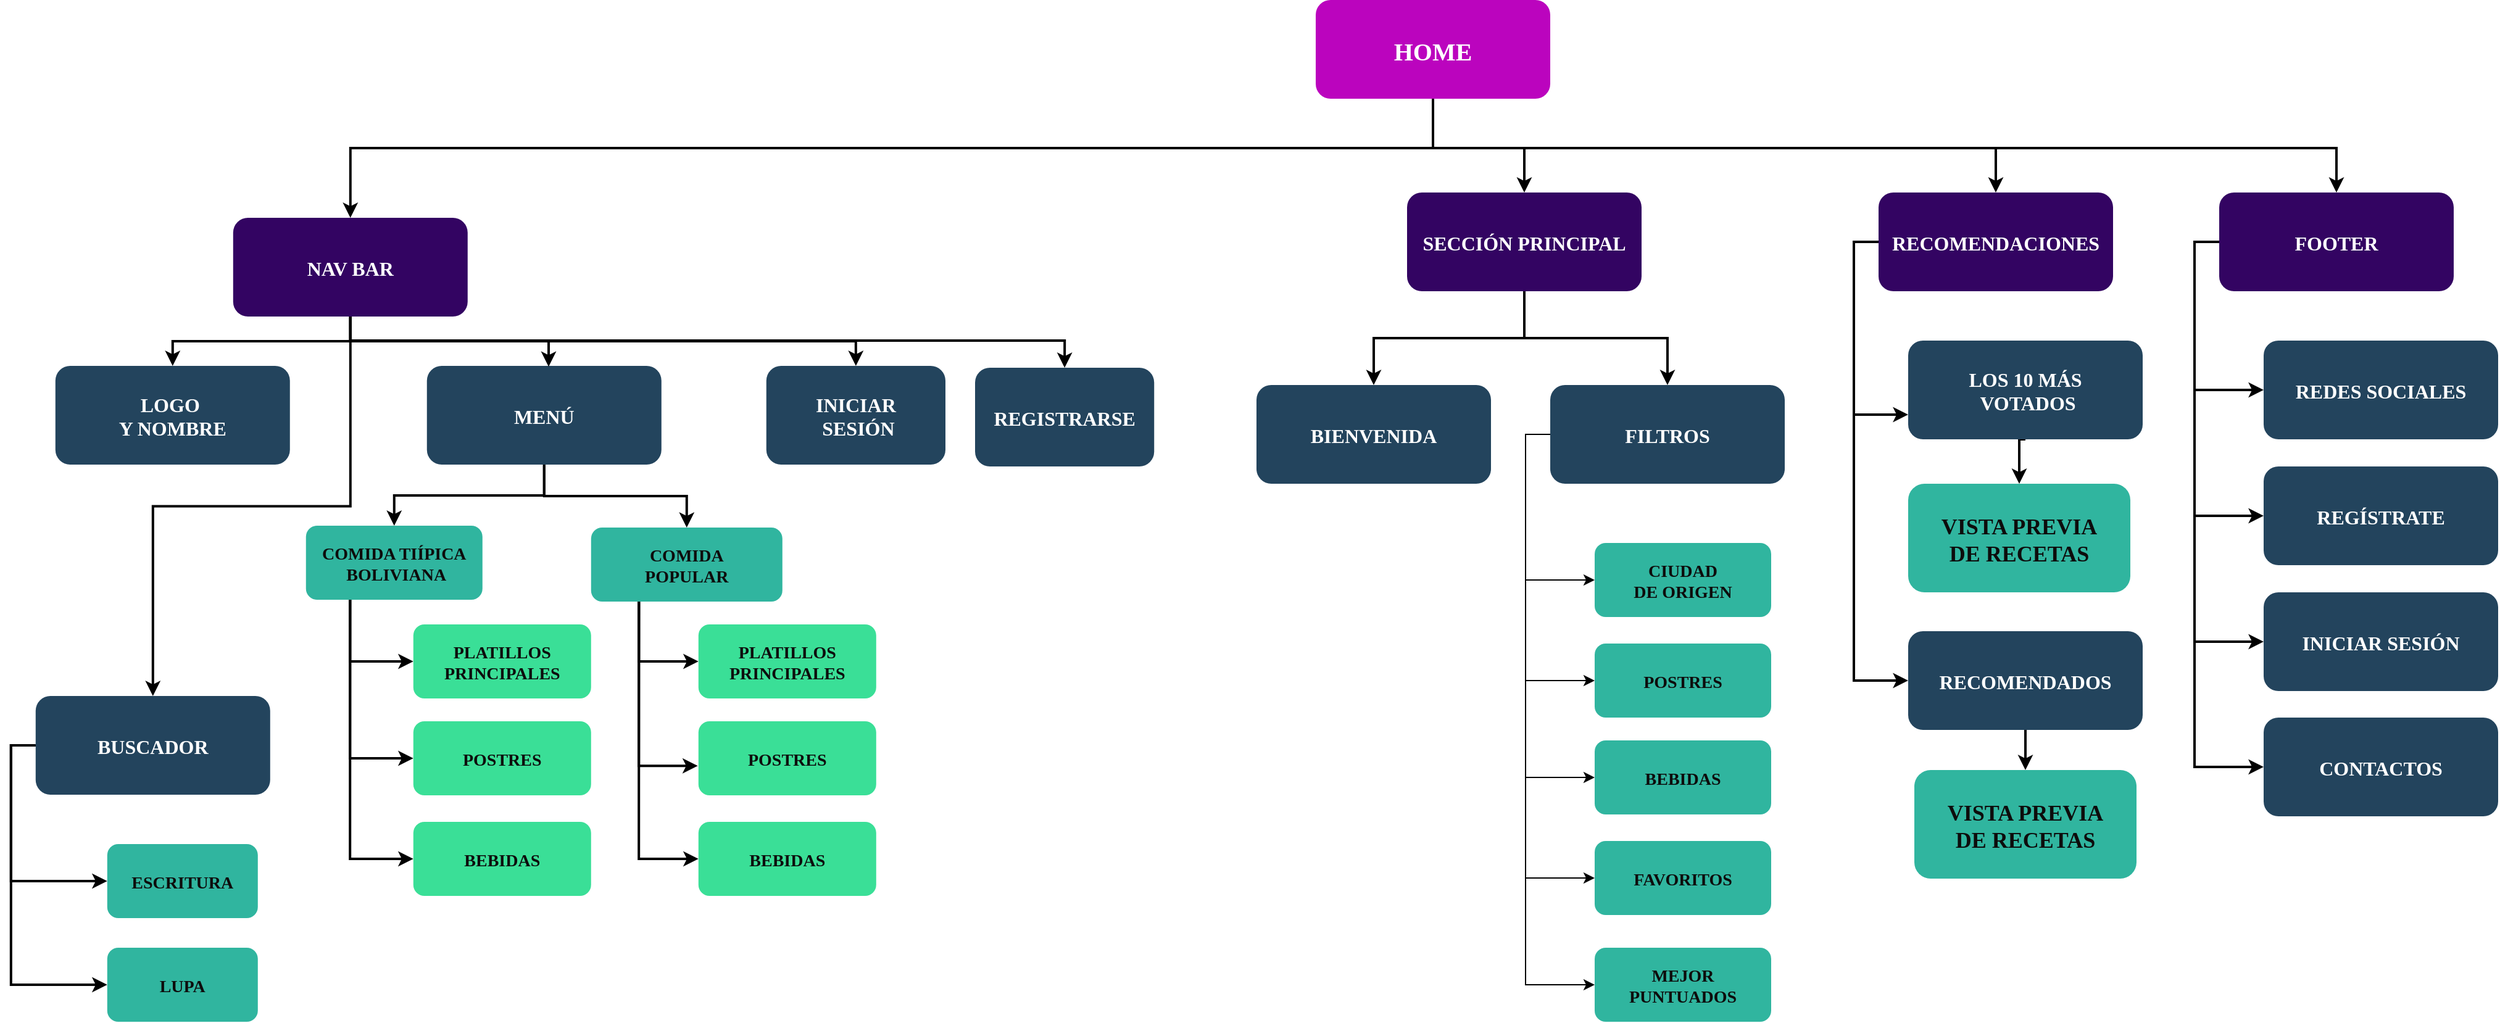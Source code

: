 <mxfile version="21.3.2" type="device">
  <diagram name="Page-1" id="2c0d36ab-eaac-3732-788b-9136903baeff">
    <mxGraphModel dx="1474" dy="706" grid="1" gridSize="12" guides="1" tooltips="1" connect="1" arrows="1" fold="1" page="1" pageScale="1.5" pageWidth="1100" pageHeight="850" background="none" math="0" shadow="0">
      <root>
        <mxCell id="0" />
        <mxCell id="1" parent="0" />
        <mxCell id="QR0ivHQlxb2oy8krCvoN-191" style="edgeStyle=orthogonalEdgeStyle;rounded=0;orthogonalLoop=1;jettySize=auto;html=1;exitX=0.5;exitY=1;exitDx=0;exitDy=0;entryX=0.5;entryY=0;entryDx=0;entryDy=0;strokeWidth=2;" parent="1" source="2" target="QR0ivHQlxb2oy8krCvoN-176" edge="1">
          <mxGeometry relative="1" as="geometry">
            <Array as="points">
              <mxPoint x="1175" y="300" />
              <mxPoint x="1631" y="300" />
            </Array>
          </mxGeometry>
        </mxCell>
        <mxCell id="QR0ivHQlxb2oy8krCvoN-192" style="edgeStyle=orthogonalEdgeStyle;rounded=0;orthogonalLoop=1;jettySize=auto;html=1;exitX=0.5;exitY=1;exitDx=0;exitDy=0;entryX=0.5;entryY=0;entryDx=0;entryDy=0;strokeWidth=2;" parent="1" source="2" target="QR0ivHQlxb2oy8krCvoN-178" edge="1">
          <mxGeometry relative="1" as="geometry">
            <Array as="points">
              <mxPoint x="1175" y="300" />
              <mxPoint x="1907" y="300" />
            </Array>
          </mxGeometry>
        </mxCell>
        <mxCell id="QR0ivHQlxb2oy8krCvoN-199" style="edgeStyle=orthogonalEdgeStyle;rounded=0;orthogonalLoop=1;jettySize=auto;html=1;exitX=0.5;exitY=1;exitDx=0;exitDy=0;entryX=0.5;entryY=0;entryDx=0;entryDy=0;strokeWidth=2;" parent="1" source="2" target="QR0ivHQlxb2oy8krCvoN-148" edge="1">
          <mxGeometry relative="1" as="geometry">
            <Array as="points">
              <mxPoint x="1175" y="300" />
              <mxPoint x="298" y="300" />
            </Array>
          </mxGeometry>
        </mxCell>
        <mxCell id="2" value="HOME" style="rounded=1;fillColor=#bb04be;gradientColor=none;strokeColor=none;fontColor=#FFFFFF;fontStyle=1;fontFamily=Tahoma;fontSize=20;" parent="1" vertex="1">
          <mxGeometry x="1080" y="180" width="190" height="80" as="geometry" />
        </mxCell>
        <mxCell id="9" value="" style="edgeStyle=elbowEdgeStyle;elbow=vertical;strokeWidth=2;rounded=0;entryX=0.5;entryY=0;entryDx=0;entryDy=0;" parent="1" source="2" target="QR0ivHQlxb2oy8krCvoN-166" edge="1">
          <mxGeometry x="337" y="215.5" width="100" height="100" as="geometry">
            <mxPoint x="337" y="315.5" as="sourcePoint" />
            <mxPoint x="1457" y="335.5" as="targetPoint" />
            <Array as="points">
              <mxPoint x="1175" y="300" />
              <mxPoint x="1212" y="274" />
            </Array>
          </mxGeometry>
        </mxCell>
        <mxCell id="QR0ivHQlxb2oy8krCvoN-147" style="edgeStyle=orthogonalEdgeStyle;rounded=0;orthogonalLoop=1;jettySize=auto;html=1;exitX=0.5;exitY=1;exitDx=0;exitDy=0;entryX=0.5;entryY=0;entryDx=0;entryDy=0;strokeWidth=2;" parent="1" source="13" target="QR0ivHQlxb2oy8krCvoN-137" edge="1">
          <mxGeometry relative="1" as="geometry" />
        </mxCell>
        <mxCell id="13" value="MENÚ" style="rounded=1;fillColor=#23445D;gradientColor=none;strokeColor=none;fontColor=#FFFFFF;fontStyle=1;fontFamily=Tahoma;fontSize=16;" parent="1" vertex="1">
          <mxGeometry x="359.89" y="476.5" width="190" height="80" as="geometry" />
        </mxCell>
        <mxCell id="QR0ivHQlxb2oy8krCvoN-134" style="edgeStyle=orthogonalEdgeStyle;rounded=0;orthogonalLoop=1;jettySize=auto;html=1;exitX=0.25;exitY=1;exitDx=0;exitDy=0;entryX=0;entryY=0.5;entryDx=0;entryDy=0;strokeWidth=2;" parent="1" source="14" target="15" edge="1">
          <mxGeometry relative="1" as="geometry" />
        </mxCell>
        <mxCell id="QR0ivHQlxb2oy8krCvoN-135" style="edgeStyle=orthogonalEdgeStyle;rounded=0;orthogonalLoop=1;jettySize=auto;html=1;exitX=0.25;exitY=1;exitDx=0;exitDy=0;entryX=0;entryY=0.5;entryDx=0;entryDy=0;strokeWidth=2;" parent="1" source="14" target="QR0ivHQlxb2oy8krCvoN-126" edge="1">
          <mxGeometry relative="1" as="geometry" />
        </mxCell>
        <mxCell id="QR0ivHQlxb2oy8krCvoN-136" style="edgeStyle=orthogonalEdgeStyle;rounded=0;orthogonalLoop=1;jettySize=auto;html=1;exitX=0.25;exitY=1;exitDx=0;exitDy=0;entryX=0;entryY=0.5;entryDx=0;entryDy=0;strokeWidth=2;" parent="1" source="14" target="QR0ivHQlxb2oy8krCvoN-131" edge="1">
          <mxGeometry relative="1" as="geometry" />
        </mxCell>
        <mxCell id="14" value="COMIDA TIÍPICA&#xa; BOLIVIANA" style="rounded=1;fillColor=#30b59f;gradientColor=none;strokeColor=none;fontColor=#0d0c0c;fontStyle=1;fontFamily=Tahoma;fontSize=14;" parent="1" vertex="1">
          <mxGeometry x="261.89" y="606" width="143" height="60" as="geometry" />
        </mxCell>
        <mxCell id="15" value="PLATILLOS &#xa;PRINCIPALES" style="rounded=1;fillColor=#3adf97;gradientColor=none;strokeColor=none;fontColor=#0d0d0d;fontStyle=1;fontFamily=Tahoma;fontSize=14" parent="1" vertex="1">
          <mxGeometry x="348.89" y="686" width="144" height="60" as="geometry" />
        </mxCell>
        <mxCell id="62" value="" style="edgeStyle=elbowEdgeStyle;elbow=vertical;strokeWidth=2;rounded=0" parent="1" source="13" target="14" edge="1">
          <mxGeometry x="141.39" y="276.5" width="100" height="100" as="geometry">
            <mxPoint x="141.39" y="376.5" as="sourcePoint" />
            <mxPoint x="241.39" y="276.5" as="targetPoint" />
          </mxGeometry>
        </mxCell>
        <mxCell id="QR0ivHQlxb2oy8krCvoN-126" value="POSTRES" style="rounded=1;fillColor=#3adf97;gradientColor=none;strokeColor=none;fontColor=#0d0d0d;fontStyle=1;fontFamily=Tahoma;fontSize=14" parent="1" vertex="1">
          <mxGeometry x="348.89" y="764.5" width="144" height="60" as="geometry" />
        </mxCell>
        <mxCell id="QR0ivHQlxb2oy8krCvoN-131" value="BEBIDAS" style="rounded=1;fillColor=#3adf97;gradientColor=none;strokeColor=none;fontColor=#0d0d0d;fontStyle=1;fontFamily=Tahoma;fontSize=14" parent="1" vertex="1">
          <mxGeometry x="348.89" y="846" width="144" height="60" as="geometry" />
        </mxCell>
        <mxCell id="QR0ivHQlxb2oy8krCvoN-144" value="&lt;br&gt;" style="edgeStyle=orthogonalEdgeStyle;rounded=0;orthogonalLoop=1;jettySize=auto;html=1;exitX=0.25;exitY=1;exitDx=0;exitDy=0;entryX=0;entryY=0.5;entryDx=0;entryDy=0;strokeWidth=2;" parent="1" source="QR0ivHQlxb2oy8krCvoN-137" target="QR0ivHQlxb2oy8krCvoN-138" edge="1">
          <mxGeometry relative="1" as="geometry" />
        </mxCell>
        <mxCell id="QR0ivHQlxb2oy8krCvoN-145" style="edgeStyle=orthogonalEdgeStyle;rounded=0;orthogonalLoop=1;jettySize=auto;html=1;exitX=0.25;exitY=1;exitDx=0;exitDy=0;entryX=-0.004;entryY=0.602;entryDx=0;entryDy=0;entryPerimeter=0;strokeWidth=2;" parent="1" source="QR0ivHQlxb2oy8krCvoN-137" target="QR0ivHQlxb2oy8krCvoN-139" edge="1">
          <mxGeometry relative="1" as="geometry" />
        </mxCell>
        <mxCell id="QR0ivHQlxb2oy8krCvoN-146" style="edgeStyle=orthogonalEdgeStyle;rounded=0;orthogonalLoop=1;jettySize=auto;html=1;exitX=0.25;exitY=1;exitDx=0;exitDy=0;entryX=0;entryY=0.5;entryDx=0;entryDy=0;strokeWidth=2;" parent="1" source="QR0ivHQlxb2oy8krCvoN-137" target="QR0ivHQlxb2oy8krCvoN-140" edge="1">
          <mxGeometry relative="1" as="geometry" />
        </mxCell>
        <mxCell id="QR0ivHQlxb2oy8krCvoN-137" value="COMIDA &#xa;POPULAR" style="rounded=1;fillColor=#30b59f;gradientColor=none;strokeColor=none;fontColor=#0d0c0c;fontStyle=1;fontFamily=Tahoma;fontSize=14;" parent="1" vertex="1">
          <mxGeometry x="492.89" y="607.5" width="155" height="60" as="geometry" />
        </mxCell>
        <mxCell id="QR0ivHQlxb2oy8krCvoN-138" value="PLATILLOS &#xa;PRINCIPALES" style="rounded=1;fillColor=#3adf97;gradientColor=none;strokeColor=none;fontColor=#0d0d0d;fontStyle=1;fontFamily=Tahoma;fontSize=14" parent="1" vertex="1">
          <mxGeometry x="579.89" y="686" width="144" height="60" as="geometry" />
        </mxCell>
        <mxCell id="QR0ivHQlxb2oy8krCvoN-139" value="POSTRES" style="rounded=1;fillColor=#3adf97;gradientColor=none;strokeColor=none;fontColor=#0d0d0d;fontStyle=1;fontFamily=Tahoma;fontSize=14" parent="1" vertex="1">
          <mxGeometry x="579.89" y="764.5" width="144" height="60" as="geometry" />
        </mxCell>
        <mxCell id="QR0ivHQlxb2oy8krCvoN-140" value="BEBIDAS" style="rounded=1;fillColor=#3adf97;gradientColor=none;strokeColor=none;fontColor=#0d0d0d;fontStyle=1;fontFamily=Tahoma;fontSize=14" parent="1" vertex="1">
          <mxGeometry x="579.89" y="846" width="144" height="60" as="geometry" />
        </mxCell>
        <mxCell id="QR0ivHQlxb2oy8krCvoN-153" style="edgeStyle=orthogonalEdgeStyle;rounded=0;orthogonalLoop=1;jettySize=auto;html=1;exitX=0.5;exitY=1;exitDx=0;exitDy=0;entryX=0.5;entryY=0;entryDx=0;entryDy=0;strokeWidth=2;" parent="1" source="QR0ivHQlxb2oy8krCvoN-148" target="QR0ivHQlxb2oy8krCvoN-151" edge="1">
          <mxGeometry relative="1" as="geometry" />
        </mxCell>
        <mxCell id="QR0ivHQlxb2oy8krCvoN-154" style="edgeStyle=orthogonalEdgeStyle;rounded=0;orthogonalLoop=1;jettySize=auto;html=1;exitX=0.5;exitY=1;exitDx=0;exitDy=0;entryX=0.5;entryY=0;entryDx=0;entryDy=0;strokeWidth=2;" parent="1" source="QR0ivHQlxb2oy8krCvoN-148" target="QR0ivHQlxb2oy8krCvoN-152" edge="1">
          <mxGeometry relative="1" as="geometry" />
        </mxCell>
        <mxCell id="QR0ivHQlxb2oy8krCvoN-196" style="edgeStyle=orthogonalEdgeStyle;rounded=0;orthogonalLoop=1;jettySize=auto;html=1;exitX=0.5;exitY=1;exitDx=0;exitDy=0;entryX=0.5;entryY=0;entryDx=0;entryDy=0;strokeWidth=2;" parent="1" source="QR0ivHQlxb2oy8krCvoN-148" target="QR0ivHQlxb2oy8krCvoN-195" edge="1">
          <mxGeometry relative="1" as="geometry" />
        </mxCell>
        <mxCell id="QR0ivHQlxb2oy8krCvoN-203" style="edgeStyle=orthogonalEdgeStyle;rounded=0;orthogonalLoop=1;jettySize=auto;html=1;exitX=0.5;exitY=1;exitDx=0;exitDy=0;entryX=0.5;entryY=0;entryDx=0;entryDy=0;strokeWidth=2;" parent="1" source="QR0ivHQlxb2oy8krCvoN-148" target="QR0ivHQlxb2oy8krCvoN-200" edge="1">
          <mxGeometry relative="1" as="geometry">
            <Array as="points">
              <mxPoint x="298" y="456" />
              <mxPoint x="877" y="456" />
            </Array>
          </mxGeometry>
        </mxCell>
        <mxCell id="QR0ivHQlxb2oy8krCvoN-148" value="NAV BAR" style="rounded=1;fillColor=#330462;gradientColor=none;strokeColor=none;fontColor=#FFFFFF;fontStyle=1;fontFamily=Tahoma;fontSize=16;" parent="1" vertex="1">
          <mxGeometry x="202.89" y="356.5" width="190" height="80" as="geometry" />
        </mxCell>
        <mxCell id="QR0ivHQlxb2oy8krCvoN-151" value="LOGO &#xa;Y NOMBRE" style="rounded=1;fillColor=#23445D;gradientColor=none;strokeColor=none;fontColor=#FFFFFF;fontStyle=1;fontFamily=Tahoma;fontSize=16;" parent="1" vertex="1">
          <mxGeometry x="58.89" y="476.5" width="190" height="80" as="geometry" />
        </mxCell>
        <mxCell id="QR0ivHQlxb2oy8krCvoN-156" style="edgeStyle=orthogonalEdgeStyle;rounded=0;orthogonalLoop=1;jettySize=auto;html=1;exitX=0;exitY=0.5;exitDx=0;exitDy=0;entryX=0;entryY=0.5;entryDx=0;entryDy=0;strokeWidth=2;" parent="1" source="QR0ivHQlxb2oy8krCvoN-152" target="QR0ivHQlxb2oy8krCvoN-155" edge="1">
          <mxGeometry relative="1" as="geometry" />
        </mxCell>
        <mxCell id="QR0ivHQlxb2oy8krCvoN-158" style="edgeStyle=orthogonalEdgeStyle;rounded=0;orthogonalLoop=1;jettySize=auto;html=1;exitX=0;exitY=0.5;exitDx=0;exitDy=0;entryX=0;entryY=0.5;entryDx=0;entryDy=0;strokeWidth=2;" parent="1" source="QR0ivHQlxb2oy8krCvoN-152" target="QR0ivHQlxb2oy8krCvoN-157" edge="1">
          <mxGeometry relative="1" as="geometry" />
        </mxCell>
        <mxCell id="QR0ivHQlxb2oy8krCvoN-152" value="BUSCADOR" style="rounded=1;fillColor=#23445D;gradientColor=none;strokeColor=none;fontColor=#FFFFFF;fontStyle=1;fontFamily=Tahoma;fontSize=16;" parent="1" vertex="1">
          <mxGeometry x="42.89" y="744" width="190" height="80" as="geometry" />
        </mxCell>
        <mxCell id="QR0ivHQlxb2oy8krCvoN-155" value="ESCRITURA" style="rounded=1;fillColor=#30b59f;gradientColor=none;strokeColor=none;fontColor=#0d0c0c;fontStyle=1;fontFamily=Tahoma;fontSize=14;" parent="1" vertex="1">
          <mxGeometry x="100.89" y="864" width="122" height="60" as="geometry" />
        </mxCell>
        <mxCell id="QR0ivHQlxb2oy8krCvoN-157" value="LUPA" style="rounded=1;fillColor=#30b59f;gradientColor=none;strokeColor=none;fontColor=#0d0c0c;fontStyle=1;fontFamily=Tahoma;fontSize=14;" parent="1" vertex="1">
          <mxGeometry x="100.89" y="948" width="122" height="60" as="geometry" />
        </mxCell>
        <mxCell id="QR0ivHQlxb2oy8krCvoN-169" style="edgeStyle=orthogonalEdgeStyle;rounded=0;orthogonalLoop=1;jettySize=auto;html=1;exitX=0;exitY=0.5;exitDx=0;exitDy=0;entryX=0;entryY=0.5;entryDx=0;entryDy=0;" parent="1" source="QR0ivHQlxb2oy8krCvoN-159" target="QR0ivHQlxb2oy8krCvoN-161" edge="1">
          <mxGeometry relative="1" as="geometry" />
        </mxCell>
        <mxCell id="QR0ivHQlxb2oy8krCvoN-170" style="edgeStyle=orthogonalEdgeStyle;rounded=0;orthogonalLoop=1;jettySize=auto;html=1;exitX=0;exitY=0.5;exitDx=0;exitDy=0;entryX=0;entryY=0.5;entryDx=0;entryDy=0;" parent="1" source="QR0ivHQlxb2oy8krCvoN-159" target="QR0ivHQlxb2oy8krCvoN-164" edge="1">
          <mxGeometry relative="1" as="geometry" />
        </mxCell>
        <mxCell id="QR0ivHQlxb2oy8krCvoN-171" style="edgeStyle=orthogonalEdgeStyle;rounded=0;orthogonalLoop=1;jettySize=auto;html=1;exitX=0;exitY=0.5;exitDx=0;exitDy=0;entryX=0;entryY=0.5;entryDx=0;entryDy=0;" parent="1" source="QR0ivHQlxb2oy8krCvoN-159" target="QR0ivHQlxb2oy8krCvoN-163" edge="1">
          <mxGeometry relative="1" as="geometry" />
        </mxCell>
        <mxCell id="QR0ivHQlxb2oy8krCvoN-172" style="edgeStyle=orthogonalEdgeStyle;rounded=0;orthogonalLoop=1;jettySize=auto;html=1;exitX=0;exitY=0.5;exitDx=0;exitDy=0;entryX=0;entryY=0.5;entryDx=0;entryDy=0;" parent="1" source="QR0ivHQlxb2oy8krCvoN-159" target="QR0ivHQlxb2oy8krCvoN-165" edge="1">
          <mxGeometry relative="1" as="geometry" />
        </mxCell>
        <mxCell id="QR0ivHQlxb2oy8krCvoN-173" style="edgeStyle=orthogonalEdgeStyle;rounded=0;orthogonalLoop=1;jettySize=auto;html=1;exitX=0;exitY=0.5;exitDx=0;exitDy=0;entryX=0;entryY=0.5;entryDx=0;entryDy=0;" parent="1" source="QR0ivHQlxb2oy8krCvoN-159" target="QR0ivHQlxb2oy8krCvoN-162" edge="1">
          <mxGeometry relative="1" as="geometry" />
        </mxCell>
        <mxCell id="QR0ivHQlxb2oy8krCvoN-159" value="FILTROS" style="rounded=1;fillColor=#23445D;gradientColor=none;strokeColor=none;fontColor=#FFFFFF;fontStyle=1;fontFamily=Tahoma;fontSize=16;" parent="1" vertex="1">
          <mxGeometry x="1270" y="492" width="190" height="80" as="geometry" />
        </mxCell>
        <mxCell id="QR0ivHQlxb2oy8krCvoN-161" value="CIUDAD &#xa;DE ORIGEN" style="rounded=1;fillColor=#30b59f;gradientColor=none;strokeColor=none;fontColor=#0d0c0c;fontStyle=1;fontFamily=Tahoma;fontSize=14;" parent="1" vertex="1">
          <mxGeometry x="1306" y="620" width="143" height="60" as="geometry" />
        </mxCell>
        <mxCell id="QR0ivHQlxb2oy8krCvoN-162" value="MEJOR &#xa;PUNTUADOS" style="rounded=1;fillColor=#30b59f;gradientColor=none;strokeColor=none;fontColor=#0d0c0c;fontStyle=1;fontFamily=Tahoma;fontSize=14;" parent="1" vertex="1">
          <mxGeometry x="1306" y="948" width="143" height="60" as="geometry" />
        </mxCell>
        <mxCell id="QR0ivHQlxb2oy8krCvoN-163" value="BEBIDAS" style="rounded=1;fillColor=#30b59f;gradientColor=none;strokeColor=none;fontColor=#0d0c0c;fontStyle=1;fontFamily=Tahoma;fontSize=14;" parent="1" vertex="1">
          <mxGeometry x="1306" y="780" width="143" height="60" as="geometry" />
        </mxCell>
        <mxCell id="QR0ivHQlxb2oy8krCvoN-164" value="POSTRES" style="rounded=1;fillColor=#30b59f;gradientColor=none;strokeColor=none;fontColor=#0d0c0c;fontStyle=1;fontFamily=Tahoma;fontSize=14;" parent="1" vertex="1">
          <mxGeometry x="1306" y="701.5" width="143" height="60" as="geometry" />
        </mxCell>
        <mxCell id="QR0ivHQlxb2oy8krCvoN-165" value="FAVORITOS" style="rounded=1;fillColor=#30b59f;gradientColor=none;strokeColor=none;fontColor=#0d0c0c;fontStyle=1;fontFamily=Tahoma;fontSize=14;" parent="1" vertex="1">
          <mxGeometry x="1306" y="861.5" width="143" height="60" as="geometry" />
        </mxCell>
        <mxCell id="QR0ivHQlxb2oy8krCvoN-168" style="edgeStyle=orthogonalEdgeStyle;rounded=0;orthogonalLoop=1;jettySize=auto;html=1;exitX=0.5;exitY=1;exitDx=0;exitDy=0;entryX=0.5;entryY=0;entryDx=0;entryDy=0;strokeWidth=2;" parent="1" source="QR0ivHQlxb2oy8krCvoN-166" target="QR0ivHQlxb2oy8krCvoN-159" edge="1">
          <mxGeometry relative="1" as="geometry" />
        </mxCell>
        <mxCell id="QR0ivHQlxb2oy8krCvoN-175" style="edgeStyle=orthogonalEdgeStyle;rounded=0;orthogonalLoop=1;jettySize=auto;html=1;exitX=0.5;exitY=1;exitDx=0;exitDy=0;entryX=0.5;entryY=0;entryDx=0;entryDy=0;strokeWidth=2;" parent="1" source="QR0ivHQlxb2oy8krCvoN-166" target="QR0ivHQlxb2oy8krCvoN-174" edge="1">
          <mxGeometry relative="1" as="geometry" />
        </mxCell>
        <mxCell id="QR0ivHQlxb2oy8krCvoN-166" value="SECCIÓN PRINCIPAL" style="rounded=1;fillColor=#330462;gradientColor=none;strokeColor=none;fontColor=#FFFFFF;fontStyle=1;fontFamily=Tahoma;fontSize=16;" parent="1" vertex="1">
          <mxGeometry x="1154" y="336" width="190" height="80" as="geometry" />
        </mxCell>
        <mxCell id="QR0ivHQlxb2oy8krCvoN-174" value="BIENVENIDA" style="rounded=1;fillColor=#23445D;gradientColor=none;strokeColor=none;fontColor=#FFFFFF;fontStyle=1;fontFamily=Tahoma;fontSize=16;" parent="1" vertex="1">
          <mxGeometry x="1032" y="492" width="190" height="80" as="geometry" />
        </mxCell>
        <mxCell id="QR0ivHQlxb2oy8krCvoN-182" style="edgeStyle=orthogonalEdgeStyle;rounded=0;orthogonalLoop=1;jettySize=auto;html=1;exitX=0;exitY=0.5;exitDx=0;exitDy=0;entryX=0;entryY=0.75;entryDx=0;entryDy=0;strokeWidth=2;" parent="1" source="QR0ivHQlxb2oy8krCvoN-176" target="QR0ivHQlxb2oy8krCvoN-180" edge="1">
          <mxGeometry relative="1" as="geometry" />
        </mxCell>
        <mxCell id="QR0ivHQlxb2oy8krCvoN-183" style="edgeStyle=orthogonalEdgeStyle;rounded=0;orthogonalLoop=1;jettySize=auto;html=1;exitX=0;exitY=0.5;exitDx=0;exitDy=0;entryX=0;entryY=0.5;entryDx=0;entryDy=0;strokeWidth=2;" parent="1" source="QR0ivHQlxb2oy8krCvoN-176" target="QR0ivHQlxb2oy8krCvoN-181" edge="1">
          <mxGeometry relative="1" as="geometry" />
        </mxCell>
        <mxCell id="QR0ivHQlxb2oy8krCvoN-176" value="RECOMENDACIONES" style="rounded=1;fillColor=#330462;gradientColor=none;strokeColor=none;fontColor=#FFFFFF;fontStyle=1;fontFamily=Tahoma;fontSize=16;strokeWidth=2;" parent="1" vertex="1">
          <mxGeometry x="1536" y="336" width="190" height="80" as="geometry" />
        </mxCell>
        <mxCell id="QR0ivHQlxb2oy8krCvoN-188" style="edgeStyle=orthogonalEdgeStyle;rounded=0;orthogonalLoop=1;jettySize=auto;html=1;exitX=0;exitY=0.5;exitDx=0;exitDy=0;entryX=0;entryY=0.5;entryDx=0;entryDy=0;strokeWidth=2;" parent="1" source="QR0ivHQlxb2oy8krCvoN-178" target="QR0ivHQlxb2oy8krCvoN-184" edge="1">
          <mxGeometry relative="1" as="geometry" />
        </mxCell>
        <mxCell id="QR0ivHQlxb2oy8krCvoN-189" style="edgeStyle=orthogonalEdgeStyle;rounded=0;orthogonalLoop=1;jettySize=auto;html=1;exitX=0;exitY=0.5;exitDx=0;exitDy=0;entryX=0;entryY=0.5;entryDx=0;entryDy=0;strokeWidth=2;" parent="1" source="QR0ivHQlxb2oy8krCvoN-178" target="QR0ivHQlxb2oy8krCvoN-185" edge="1">
          <mxGeometry relative="1" as="geometry" />
        </mxCell>
        <mxCell id="QR0ivHQlxb2oy8krCvoN-190" style="edgeStyle=orthogonalEdgeStyle;rounded=0;orthogonalLoop=1;jettySize=auto;html=1;exitX=0;exitY=0.5;exitDx=0;exitDy=0;entryX=0;entryY=0.5;entryDx=0;entryDy=0;strokeWidth=2;" parent="1" source="QR0ivHQlxb2oy8krCvoN-178" target="QR0ivHQlxb2oy8krCvoN-186" edge="1">
          <mxGeometry relative="1" as="geometry" />
        </mxCell>
        <mxCell id="QR0ivHQlxb2oy8krCvoN-194" style="edgeStyle=orthogonalEdgeStyle;rounded=0;orthogonalLoop=1;jettySize=auto;html=1;exitX=0;exitY=0.5;exitDx=0;exitDy=0;entryX=0;entryY=0.5;entryDx=0;entryDy=0;strokeWidth=2;" parent="1" source="QR0ivHQlxb2oy8krCvoN-178" target="QR0ivHQlxb2oy8krCvoN-193" edge="1">
          <mxGeometry relative="1" as="geometry" />
        </mxCell>
        <mxCell id="QR0ivHQlxb2oy8krCvoN-178" value="FOOTER" style="rounded=1;fillColor=#330462;gradientColor=none;strokeColor=none;fontColor=#FFFFFF;fontStyle=1;fontFamily=Tahoma;fontSize=16;" parent="1" vertex="1">
          <mxGeometry x="1812" y="336" width="190" height="80" as="geometry" />
        </mxCell>
        <mxCell id="83kRnoVXYyxM6QUDPn4y-64" style="edgeStyle=orthogonalEdgeStyle;rounded=0;orthogonalLoop=1;jettySize=auto;html=1;exitX=0.5;exitY=1;exitDx=0;exitDy=0;entryX=0.5;entryY=0;entryDx=0;entryDy=0;strokeWidth=2;" edge="1" parent="1" source="QR0ivHQlxb2oy8krCvoN-180" target="83kRnoVXYyxM6QUDPn4y-62">
          <mxGeometry relative="1" as="geometry" />
        </mxCell>
        <mxCell id="QR0ivHQlxb2oy8krCvoN-180" value="LOS 10 MÁS&#xa; VOTADOS" style="rounded=1;fillColor=#23445D;gradientColor=none;strokeColor=none;fontColor=#FFFFFF;fontStyle=1;fontFamily=Tahoma;fontSize=16;" parent="1" vertex="1">
          <mxGeometry x="1560" y="456" width="190" height="80" as="geometry" />
        </mxCell>
        <mxCell id="83kRnoVXYyxM6QUDPn4y-65" style="edgeStyle=orthogonalEdgeStyle;rounded=0;orthogonalLoop=1;jettySize=auto;html=1;exitX=0.5;exitY=1;exitDx=0;exitDy=0;entryX=0.5;entryY=0;entryDx=0;entryDy=0;strokeWidth=2;" edge="1" parent="1" source="QR0ivHQlxb2oy8krCvoN-181" target="83kRnoVXYyxM6QUDPn4y-63">
          <mxGeometry relative="1" as="geometry" />
        </mxCell>
        <mxCell id="QR0ivHQlxb2oy8krCvoN-181" value="RECOMENDADOS" style="rounded=1;fillColor=#23445D;gradientColor=none;strokeColor=none;fontColor=#FFFFFF;fontStyle=1;fontFamily=Tahoma;fontSize=16;" parent="1" vertex="1">
          <mxGeometry x="1560" y="691.5" width="190" height="80" as="geometry" />
        </mxCell>
        <mxCell id="QR0ivHQlxb2oy8krCvoN-184" value="REDES SOCIALES" style="rounded=1;fillColor=#23445D;gradientColor=none;strokeColor=none;fontColor=#FFFFFF;fontStyle=1;fontFamily=Tahoma;fontSize=16;" parent="1" vertex="1">
          <mxGeometry x="1848" y="456" width="190" height="80" as="geometry" />
        </mxCell>
        <mxCell id="QR0ivHQlxb2oy8krCvoN-185" value="REGÍSTRATE" style="rounded=1;fillColor=#23445D;gradientColor=none;strokeColor=none;fontColor=#FFFFFF;fontStyle=1;fontFamily=Tahoma;fontSize=16;" parent="1" vertex="1">
          <mxGeometry x="1848" y="558" width="190" height="80" as="geometry" />
        </mxCell>
        <mxCell id="QR0ivHQlxb2oy8krCvoN-186" value="CONTACTOS" style="rounded=1;fillColor=#23445D;gradientColor=none;strokeColor=none;fontColor=#FFFFFF;fontStyle=1;fontFamily=Tahoma;fontSize=16;" parent="1" vertex="1">
          <mxGeometry x="1848" y="761.5" width="190" height="80" as="geometry" />
        </mxCell>
        <mxCell id="QR0ivHQlxb2oy8krCvoN-193" value="INICIAR SESIÓN" style="rounded=1;fillColor=#23445D;gradientColor=none;strokeColor=none;fontColor=#FFFFFF;fontStyle=1;fontFamily=Tahoma;fontSize=16;" parent="1" vertex="1">
          <mxGeometry x="1848" y="660" width="190" height="80" as="geometry" />
        </mxCell>
        <mxCell id="QR0ivHQlxb2oy8krCvoN-195" value="INICIAR&#xa; SESIÓN" style="rounded=1;fillColor=#23445D;gradientColor=none;strokeColor=none;fontColor=#FFFFFF;fontStyle=1;fontFamily=Tahoma;fontSize=16;" parent="1" vertex="1">
          <mxGeometry x="634.89" y="476.5" width="145.11" height="80" as="geometry" />
        </mxCell>
        <mxCell id="QR0ivHQlxb2oy8krCvoN-197" style="edgeStyle=orthogonalEdgeStyle;rounded=0;orthogonalLoop=1;jettySize=auto;html=1;exitX=0.5;exitY=1;exitDx=0;exitDy=0;entryX=0.519;entryY=0.008;entryDx=0;entryDy=0;entryPerimeter=0;strokeWidth=2;" parent="1" source="QR0ivHQlxb2oy8krCvoN-148" target="13" edge="1">
          <mxGeometry relative="1" as="geometry" />
        </mxCell>
        <mxCell id="QR0ivHQlxb2oy8krCvoN-200" value="REGISTRARSE" style="rounded=1;fillColor=#23445D;gradientColor=none;strokeColor=none;fontColor=#FFFFFF;fontStyle=1;fontFamily=Tahoma;fontSize=16;" parent="1" vertex="1">
          <mxGeometry x="804" y="478" width="145.11" height="80" as="geometry" />
        </mxCell>
        <mxCell id="83kRnoVXYyxM6QUDPn4y-62" value="VISTA PREVIA&#xa;DE RECETAS" style="rounded=1;fillColor=#30b59f;gradientColor=none;strokeColor=none;fontColor=#0d0c0c;fontStyle=1;fontFamily=Tahoma;fontSize=18;" vertex="1" parent="1">
          <mxGeometry x="1560" y="572" width="180" height="88" as="geometry" />
        </mxCell>
        <mxCell id="83kRnoVXYyxM6QUDPn4y-63" value="VISTA PREVIA&#xa;DE RECETAS" style="rounded=1;fillColor=#30b59f;gradientColor=none;strokeColor=none;fontColor=#0d0c0c;fontStyle=1;fontFamily=Tahoma;fontSize=18;" vertex="1" parent="1">
          <mxGeometry x="1565" y="804" width="180" height="88" as="geometry" />
        </mxCell>
      </root>
    </mxGraphModel>
  </diagram>
</mxfile>
